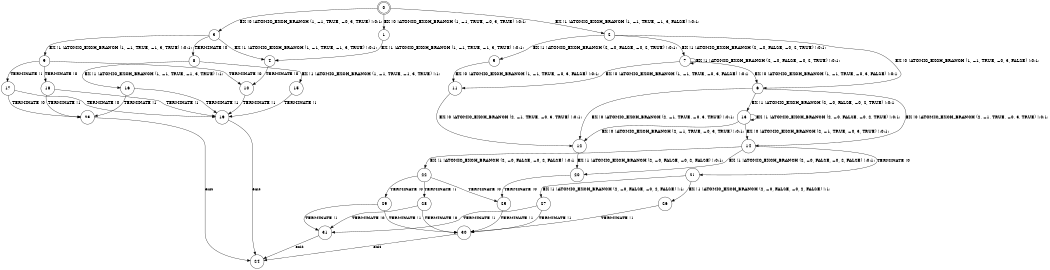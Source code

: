 digraph BCG {
size = "7, 10.5";
center = TRUE;
node [shape = circle];
0 [peripheries = 2];
0 -> 1 [label = "EX !0 !ATOMIC_EXCH_BRANCH (1, +1, TRUE, +0, 3, TRUE) !:0:1:"];
0 -> 2 [label = "EX !1 !ATOMIC_EXCH_BRANCH (1, +1, TRUE, +1, 3, FALSE) !:0:1:"];
0 -> 3 [label = "EX !0 !ATOMIC_EXCH_BRANCH (1, +1, TRUE, +0, 3, TRUE) !:0:1:"];
1 -> 4 [label = "EX !1 !ATOMIC_EXCH_BRANCH (1, +1, TRUE, +1, 3, TRUE) !:0:1:"];
2 -> 5 [label = "EX !1 !ATOMIC_EXCH_BRANCH (2, +0, FALSE, +0, 2, TRUE) !:0:1:"];
2 -> 6 [label = "EX !0 !ATOMIC_EXCH_BRANCH (1, +1, TRUE, +0, 3, FALSE) !:0:1:"];
2 -> 7 [label = "EX !1 !ATOMIC_EXCH_BRANCH (2, +0, FALSE, +0, 2, TRUE) !:0:1:"];
3 -> 4 [label = "EX !1 !ATOMIC_EXCH_BRANCH (1, +1, TRUE, +1, 3, TRUE) !:0:1:"];
3 -> 8 [label = "TERMINATE !0"];
3 -> 9 [label = "EX !1 !ATOMIC_EXCH_BRANCH (1, +1, TRUE, +1, 3, TRUE) !:0:1:"];
4 -> 10 [label = "TERMINATE !0"];
5 -> 11 [label = "EX !0 !ATOMIC_EXCH_BRANCH (1, +1, TRUE, +0, 3, FALSE) !:0:1:"];
6 -> 12 [label = "EX !0 !ATOMIC_EXCH_BRANCH (2, +1, TRUE, +0, 3, TRUE) !:0:1:"];
6 -> 13 [label = "EX !1 !ATOMIC_EXCH_BRANCH (2, +0, FALSE, +0, 2, TRUE) !:0:1:"];
6 -> 14 [label = "EX !0 !ATOMIC_EXCH_BRANCH (2, +1, TRUE, +0, 3, TRUE) !:0:1:"];
7 -> 11 [label = "EX !0 !ATOMIC_EXCH_BRANCH (1, +1, TRUE, +0, 3, FALSE) !:0:1:"];
7 -> 6 [label = "EX !0 !ATOMIC_EXCH_BRANCH (1, +1, TRUE, +0, 3, FALSE) !:0:1:"];
7 -> 7 [label = "EX !1 !ATOMIC_EXCH_BRANCH (2, +0, FALSE, +0, 2, TRUE) !:0:1:"];
8 -> 15 [label = "EX !1 !ATOMIC_EXCH_BRANCH (1, +1, TRUE, +1, 3, TRUE) !:1:"];
8 -> 16 [label = "EX !1 !ATOMIC_EXCH_BRANCH (1, +1, TRUE, +1, 3, TRUE) !:1:"];
9 -> 10 [label = "TERMINATE !0"];
9 -> 17 [label = "TERMINATE !1"];
9 -> 18 [label = "TERMINATE !0"];
10 -> 19 [label = "TERMINATE !1"];
11 -> 12 [label = "EX !0 !ATOMIC_EXCH_BRANCH (2, +1, TRUE, +0, 3, TRUE) !:0:1:"];
12 -> 20 [label = "EX !1 !ATOMIC_EXCH_BRANCH (2, +0, FALSE, +0, 2, FALSE) !:0:1:"];
13 -> 12 [label = "EX !0 !ATOMIC_EXCH_BRANCH (2, +1, TRUE, +0, 3, TRUE) !:0:1:"];
13 -> 13 [label = "EX !1 !ATOMIC_EXCH_BRANCH (2, +0, FALSE, +0, 2, TRUE) !:0:1:"];
13 -> 14 [label = "EX !0 !ATOMIC_EXCH_BRANCH (2, +1, TRUE, +0, 3, TRUE) !:0:1:"];
14 -> 20 [label = "EX !1 !ATOMIC_EXCH_BRANCH (2, +0, FALSE, +0, 2, FALSE) !:0:1:"];
14 -> 21 [label = "TERMINATE !0"];
14 -> 22 [label = "EX !1 !ATOMIC_EXCH_BRANCH (2, +0, FALSE, +0, 2, FALSE) !:0:1:"];
15 -> 19 [label = "TERMINATE !1"];
16 -> 19 [label = "TERMINATE !1"];
16 -> 23 [label = "TERMINATE !1"];
17 -> 19 [label = "TERMINATE !0"];
17 -> 23 [label = "TERMINATE !0"];
18 -> 19 [label = "TERMINATE !1"];
18 -> 23 [label = "TERMINATE !1"];
19 -> 24 [label = "exit"];
20 -> 25 [label = "TERMINATE !0"];
21 -> 26 [label = "EX !1 !ATOMIC_EXCH_BRANCH (2, +0, FALSE, +0, 2, FALSE) !:1:"];
21 -> 27 [label = "EX !1 !ATOMIC_EXCH_BRANCH (2, +0, FALSE, +0, 2, FALSE) !:1:"];
22 -> 25 [label = "TERMINATE !0"];
22 -> 28 [label = "TERMINATE !1"];
22 -> 29 [label = "TERMINATE !0"];
23 -> 24 [label = "exit"];
25 -> 30 [label = "TERMINATE !1"];
26 -> 30 [label = "TERMINATE !1"];
27 -> 30 [label = "TERMINATE !1"];
27 -> 31 [label = "TERMINATE !1"];
28 -> 30 [label = "TERMINATE !0"];
28 -> 31 [label = "TERMINATE !0"];
29 -> 30 [label = "TERMINATE !1"];
29 -> 31 [label = "TERMINATE !1"];
30 -> 24 [label = "exit"];
31 -> 24 [label = "exit"];
}
